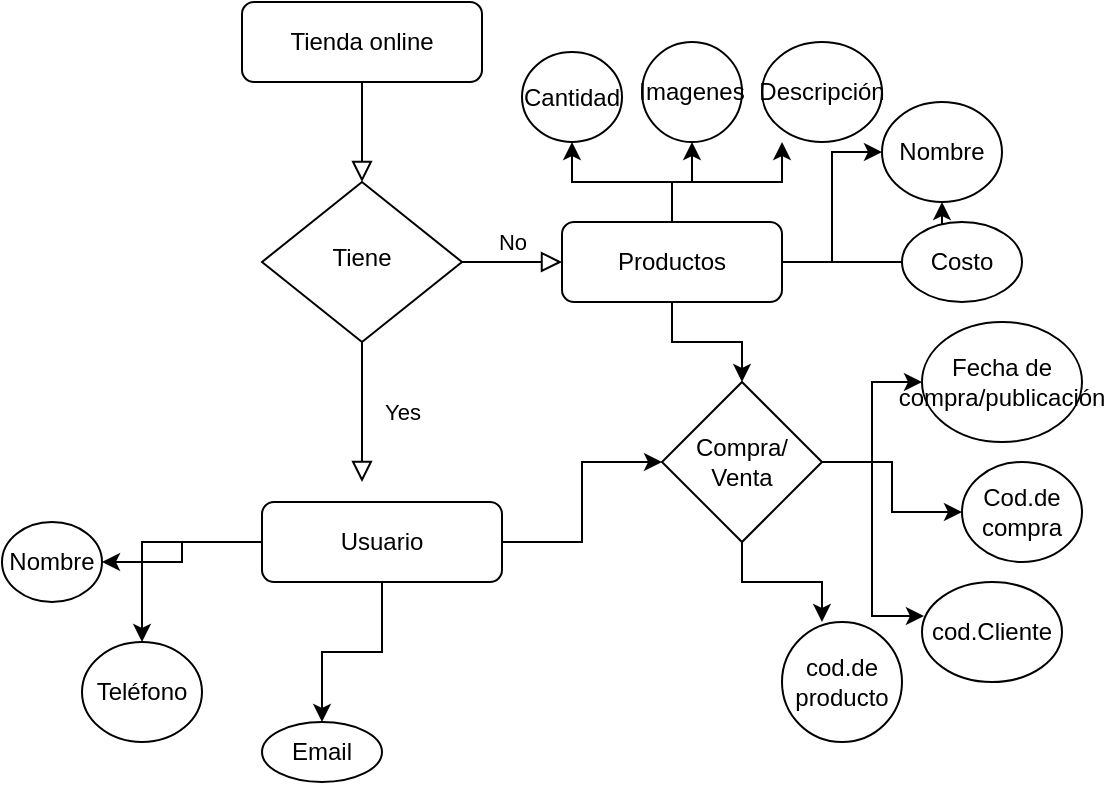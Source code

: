<mxfile version="14.9.8" type="github">
  <diagram id="C5RBs43oDa-KdzZeNtuy" name="Page-1">
    <mxGraphModel dx="1422" dy="882" grid="1" gridSize="10" guides="1" tooltips="1" connect="1" arrows="1" fold="1" page="1" pageScale="1" pageWidth="827" pageHeight="1169" math="0" shadow="0">
      <root>
        <mxCell id="WIyWlLk6GJQsqaUBKTNV-0" />
        <mxCell id="WIyWlLk6GJQsqaUBKTNV-1" parent="WIyWlLk6GJQsqaUBKTNV-0" />
        <mxCell id="WIyWlLk6GJQsqaUBKTNV-2" value="" style="rounded=0;html=1;jettySize=auto;orthogonalLoop=1;fontSize=11;endArrow=block;endFill=0;endSize=8;strokeWidth=1;shadow=0;labelBackgroundColor=none;edgeStyle=orthogonalEdgeStyle;" parent="WIyWlLk6GJQsqaUBKTNV-1" source="WIyWlLk6GJQsqaUBKTNV-3" target="WIyWlLk6GJQsqaUBKTNV-6" edge="1">
          <mxGeometry relative="1" as="geometry" />
        </mxCell>
        <mxCell id="WIyWlLk6GJQsqaUBKTNV-3" value="Tienda online" style="rounded=1;whiteSpace=wrap;html=1;fontSize=12;glass=0;strokeWidth=1;shadow=0;" parent="WIyWlLk6GJQsqaUBKTNV-1" vertex="1">
          <mxGeometry x="160" y="80" width="120" height="40" as="geometry" />
        </mxCell>
        <mxCell id="WIyWlLk6GJQsqaUBKTNV-4" value="Yes" style="rounded=0;html=1;jettySize=auto;orthogonalLoop=1;fontSize=11;endArrow=block;endFill=0;endSize=8;strokeWidth=1;shadow=0;labelBackgroundColor=none;edgeStyle=orthogonalEdgeStyle;" parent="WIyWlLk6GJQsqaUBKTNV-1" source="WIyWlLk6GJQsqaUBKTNV-6" edge="1">
          <mxGeometry y="20" relative="1" as="geometry">
            <mxPoint as="offset" />
            <mxPoint x="220" y="320" as="targetPoint" />
          </mxGeometry>
        </mxCell>
        <mxCell id="WIyWlLk6GJQsqaUBKTNV-5" value="No" style="edgeStyle=orthogonalEdgeStyle;rounded=0;html=1;jettySize=auto;orthogonalLoop=1;fontSize=11;endArrow=block;endFill=0;endSize=8;strokeWidth=1;shadow=0;labelBackgroundColor=none;" parent="WIyWlLk6GJQsqaUBKTNV-1" source="WIyWlLk6GJQsqaUBKTNV-6" target="WIyWlLk6GJQsqaUBKTNV-7" edge="1">
          <mxGeometry y="10" relative="1" as="geometry">
            <mxPoint as="offset" />
          </mxGeometry>
        </mxCell>
        <mxCell id="WIyWlLk6GJQsqaUBKTNV-6" value="Tiene" style="rhombus;whiteSpace=wrap;html=1;shadow=0;fontFamily=Helvetica;fontSize=12;align=center;strokeWidth=1;spacing=6;spacingTop=-4;" parent="WIyWlLk6GJQsqaUBKTNV-1" vertex="1">
          <mxGeometry x="170" y="170" width="100" height="80" as="geometry" />
        </mxCell>
        <mxCell id="JDqqRy3guCicdSFYREF_-2" value="" style="edgeStyle=orthogonalEdgeStyle;rounded=0;orthogonalLoop=1;jettySize=auto;html=1;" edge="1" parent="WIyWlLk6GJQsqaUBKTNV-1" source="WIyWlLk6GJQsqaUBKTNV-7" target="JDqqRy3guCicdSFYREF_-0">
          <mxGeometry relative="1" as="geometry" />
        </mxCell>
        <mxCell id="JDqqRy3guCicdSFYREF_-15" value="" style="edgeStyle=orthogonalEdgeStyle;rounded=0;orthogonalLoop=1;jettySize=auto;html=1;" edge="1" parent="WIyWlLk6GJQsqaUBKTNV-1" source="WIyWlLk6GJQsqaUBKTNV-7" target="JDqqRy3guCicdSFYREF_-14">
          <mxGeometry relative="1" as="geometry" />
        </mxCell>
        <mxCell id="JDqqRy3guCicdSFYREF_-16" value="" style="edgeStyle=orthogonalEdgeStyle;rounded=0;orthogonalLoop=1;jettySize=auto;html=1;" edge="1" parent="WIyWlLk6GJQsqaUBKTNV-1" source="WIyWlLk6GJQsqaUBKTNV-7" target="JDqqRy3guCicdSFYREF_-10">
          <mxGeometry relative="1" as="geometry" />
        </mxCell>
        <mxCell id="JDqqRy3guCicdSFYREF_-17" style="edgeStyle=orthogonalEdgeStyle;rounded=0;orthogonalLoop=1;jettySize=auto;html=1;entryX=0.5;entryY=1;entryDx=0;entryDy=0;" edge="1" parent="WIyWlLk6GJQsqaUBKTNV-1" source="WIyWlLk6GJQsqaUBKTNV-7" target="JDqqRy3guCicdSFYREF_-13">
          <mxGeometry relative="1" as="geometry" />
        </mxCell>
        <mxCell id="JDqqRy3guCicdSFYREF_-18" style="edgeStyle=orthogonalEdgeStyle;rounded=0;orthogonalLoop=1;jettySize=auto;html=1;entryX=0.167;entryY=1;entryDx=0;entryDy=0;entryPerimeter=0;" edge="1" parent="WIyWlLk6GJQsqaUBKTNV-1" source="WIyWlLk6GJQsqaUBKTNV-7" target="JDqqRy3guCicdSFYREF_-12">
          <mxGeometry relative="1" as="geometry" />
        </mxCell>
        <mxCell id="JDqqRy3guCicdSFYREF_-19" style="edgeStyle=orthogonalEdgeStyle;rounded=0;orthogonalLoop=1;jettySize=auto;html=1;entryX=0;entryY=0.5;entryDx=0;entryDy=0;" edge="1" parent="WIyWlLk6GJQsqaUBKTNV-1" source="WIyWlLk6GJQsqaUBKTNV-7" target="JDqqRy3guCicdSFYREF_-10">
          <mxGeometry relative="1" as="geometry" />
        </mxCell>
        <mxCell id="WIyWlLk6GJQsqaUBKTNV-7" value="Productos" style="rounded=1;whiteSpace=wrap;html=1;fontSize=12;glass=0;strokeWidth=1;shadow=0;" parent="WIyWlLk6GJQsqaUBKTNV-1" vertex="1">
          <mxGeometry x="320" y="190" width="110" height="40" as="geometry" />
        </mxCell>
        <mxCell id="JDqqRy3guCicdSFYREF_-3" value="" style="edgeStyle=orthogonalEdgeStyle;rounded=0;orthogonalLoop=1;jettySize=auto;html=1;" edge="1" parent="WIyWlLk6GJQsqaUBKTNV-1" source="WIyWlLk6GJQsqaUBKTNV-11" target="JDqqRy3guCicdSFYREF_-0">
          <mxGeometry relative="1" as="geometry" />
        </mxCell>
        <mxCell id="JDqqRy3guCicdSFYREF_-29" value="" style="edgeStyle=orthogonalEdgeStyle;rounded=0;orthogonalLoop=1;jettySize=auto;html=1;" edge="1" parent="WIyWlLk6GJQsqaUBKTNV-1" source="WIyWlLk6GJQsqaUBKTNV-11" target="JDqqRy3guCicdSFYREF_-28">
          <mxGeometry relative="1" as="geometry" />
        </mxCell>
        <mxCell id="JDqqRy3guCicdSFYREF_-31" value="" style="edgeStyle=orthogonalEdgeStyle;rounded=0;orthogonalLoop=1;jettySize=auto;html=1;" edge="1" parent="WIyWlLk6GJQsqaUBKTNV-1" source="WIyWlLk6GJQsqaUBKTNV-11" target="JDqqRy3guCicdSFYREF_-30">
          <mxGeometry relative="1" as="geometry" />
        </mxCell>
        <mxCell id="JDqqRy3guCicdSFYREF_-32" style="edgeStyle=orthogonalEdgeStyle;rounded=0;orthogonalLoop=1;jettySize=auto;html=1;" edge="1" parent="WIyWlLk6GJQsqaUBKTNV-1" source="WIyWlLk6GJQsqaUBKTNV-11" target="JDqqRy3guCicdSFYREF_-33">
          <mxGeometry relative="1" as="geometry">
            <mxPoint x="140" y="440" as="targetPoint" />
          </mxGeometry>
        </mxCell>
        <mxCell id="WIyWlLk6GJQsqaUBKTNV-11" value="Usuario" style="rounded=1;whiteSpace=wrap;html=1;fontSize=12;glass=0;strokeWidth=1;shadow=0;" parent="WIyWlLk6GJQsqaUBKTNV-1" vertex="1">
          <mxGeometry x="170" y="330" width="120" height="40" as="geometry" />
        </mxCell>
        <mxCell id="JDqqRy3guCicdSFYREF_-24" value="" style="edgeStyle=orthogonalEdgeStyle;rounded=0;orthogonalLoop=1;jettySize=auto;html=1;" edge="1" parent="WIyWlLk6GJQsqaUBKTNV-1" source="JDqqRy3guCicdSFYREF_-0" target="JDqqRy3guCicdSFYREF_-21">
          <mxGeometry relative="1" as="geometry" />
        </mxCell>
        <mxCell id="JDqqRy3guCicdSFYREF_-25" style="edgeStyle=orthogonalEdgeStyle;rounded=0;orthogonalLoop=1;jettySize=auto;html=1;" edge="1" parent="WIyWlLk6GJQsqaUBKTNV-1" source="JDqqRy3guCicdSFYREF_-0" target="JDqqRy3guCicdSFYREF_-20">
          <mxGeometry relative="1" as="geometry" />
        </mxCell>
        <mxCell id="JDqqRy3guCicdSFYREF_-26" style="edgeStyle=orthogonalEdgeStyle;rounded=0;orthogonalLoop=1;jettySize=auto;html=1;entryX=0.333;entryY=0;entryDx=0;entryDy=0;entryPerimeter=0;" edge="1" parent="WIyWlLk6GJQsqaUBKTNV-1" source="JDqqRy3guCicdSFYREF_-0" target="JDqqRy3guCicdSFYREF_-23">
          <mxGeometry relative="1" as="geometry" />
        </mxCell>
        <mxCell id="JDqqRy3guCicdSFYREF_-27" style="edgeStyle=orthogonalEdgeStyle;rounded=0;orthogonalLoop=1;jettySize=auto;html=1;entryX=0.014;entryY=0.34;entryDx=0;entryDy=0;entryPerimeter=0;" edge="1" parent="WIyWlLk6GJQsqaUBKTNV-1" source="JDqqRy3guCicdSFYREF_-0" target="JDqqRy3guCicdSFYREF_-22">
          <mxGeometry relative="1" as="geometry" />
        </mxCell>
        <mxCell id="JDqqRy3guCicdSFYREF_-0" value="Compra/&lt;br&gt;Venta" style="rhombus;whiteSpace=wrap;html=1;" vertex="1" parent="WIyWlLk6GJQsqaUBKTNV-1">
          <mxGeometry x="370" y="270" width="80" height="80" as="geometry" />
        </mxCell>
        <mxCell id="JDqqRy3guCicdSFYREF_-6" value="Costo" style="ellipse;whiteSpace=wrap;html=1;rounded=1;shadow=0;strokeWidth=1;glass=0;" vertex="1" parent="WIyWlLk6GJQsqaUBKTNV-1">
          <mxGeometry x="490" y="190" width="60" height="40" as="geometry" />
        </mxCell>
        <mxCell id="JDqqRy3guCicdSFYREF_-10" value="Nombre" style="ellipse;whiteSpace=wrap;html=1;" vertex="1" parent="WIyWlLk6GJQsqaUBKTNV-1">
          <mxGeometry x="480" y="130" width="60" height="50" as="geometry" />
        </mxCell>
        <mxCell id="JDqqRy3guCicdSFYREF_-12" value="Descripción" style="ellipse;whiteSpace=wrap;html=1;" vertex="1" parent="WIyWlLk6GJQsqaUBKTNV-1">
          <mxGeometry x="420" y="100" width="60" height="50" as="geometry" />
        </mxCell>
        <mxCell id="JDqqRy3guCicdSFYREF_-13" value="Imagenes" style="ellipse;whiteSpace=wrap;html=1;" vertex="1" parent="WIyWlLk6GJQsqaUBKTNV-1">
          <mxGeometry x="360" y="100" width="50" height="50" as="geometry" />
        </mxCell>
        <mxCell id="JDqqRy3guCicdSFYREF_-14" value="Cantidad" style="ellipse;whiteSpace=wrap;html=1;" vertex="1" parent="WIyWlLk6GJQsqaUBKTNV-1">
          <mxGeometry x="300" y="105" width="50" height="45" as="geometry" />
        </mxCell>
        <mxCell id="JDqqRy3guCicdSFYREF_-20" value="Fecha de compra/publicación" style="ellipse;whiteSpace=wrap;html=1;" vertex="1" parent="WIyWlLk6GJQsqaUBKTNV-1">
          <mxGeometry x="500" y="240" width="80" height="60" as="geometry" />
        </mxCell>
        <mxCell id="JDqqRy3guCicdSFYREF_-21" value="Cod.de compra" style="ellipse;whiteSpace=wrap;html=1;" vertex="1" parent="WIyWlLk6GJQsqaUBKTNV-1">
          <mxGeometry x="520" y="310" width="60" height="50" as="geometry" />
        </mxCell>
        <mxCell id="JDqqRy3guCicdSFYREF_-22" value="cod.Cliente" style="ellipse;whiteSpace=wrap;html=1;" vertex="1" parent="WIyWlLk6GJQsqaUBKTNV-1">
          <mxGeometry x="500" y="370" width="70" height="50" as="geometry" />
        </mxCell>
        <mxCell id="JDqqRy3guCicdSFYREF_-23" value="cod.de producto" style="ellipse;whiteSpace=wrap;html=1;" vertex="1" parent="WIyWlLk6GJQsqaUBKTNV-1">
          <mxGeometry x="430" y="390" width="60" height="60" as="geometry" />
        </mxCell>
        <mxCell id="JDqqRy3guCicdSFYREF_-28" value="Email" style="ellipse;whiteSpace=wrap;html=1;rounded=1;shadow=0;strokeWidth=1;glass=0;" vertex="1" parent="WIyWlLk6GJQsqaUBKTNV-1">
          <mxGeometry x="170" y="440" width="60" height="30" as="geometry" />
        </mxCell>
        <mxCell id="JDqqRy3guCicdSFYREF_-30" value="Nombre&lt;br&gt;" style="ellipse;whiteSpace=wrap;html=1;rounded=1;shadow=0;strokeWidth=1;glass=0;" vertex="1" parent="WIyWlLk6GJQsqaUBKTNV-1">
          <mxGeometry x="40" y="340" width="50" height="40" as="geometry" />
        </mxCell>
        <mxCell id="JDqqRy3guCicdSFYREF_-33" value="Teléfono" style="ellipse;whiteSpace=wrap;html=1;" vertex="1" parent="WIyWlLk6GJQsqaUBKTNV-1">
          <mxGeometry x="80" y="400" width="60" height="50" as="geometry" />
        </mxCell>
      </root>
    </mxGraphModel>
  </diagram>
</mxfile>
